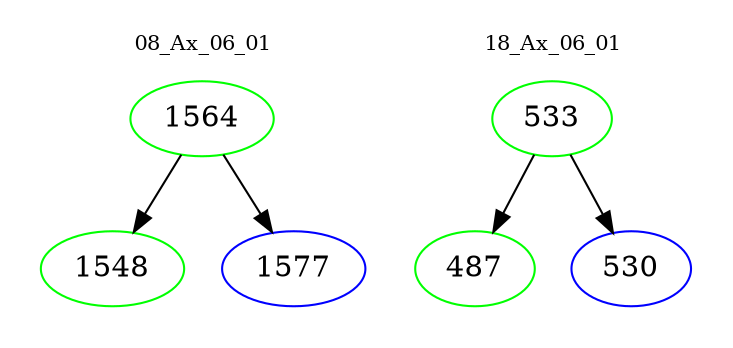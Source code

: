 digraph{
subgraph cluster_0 {
color = white
label = "08_Ax_06_01";
fontsize=10;
T0_1564 [label="1564", color="green"]
T0_1564 -> T0_1548 [color="black"]
T0_1548 [label="1548", color="green"]
T0_1564 -> T0_1577 [color="black"]
T0_1577 [label="1577", color="blue"]
}
subgraph cluster_1 {
color = white
label = "18_Ax_06_01";
fontsize=10;
T1_533 [label="533", color="green"]
T1_533 -> T1_487 [color="black"]
T1_487 [label="487", color="green"]
T1_533 -> T1_530 [color="black"]
T1_530 [label="530", color="blue"]
}
}
